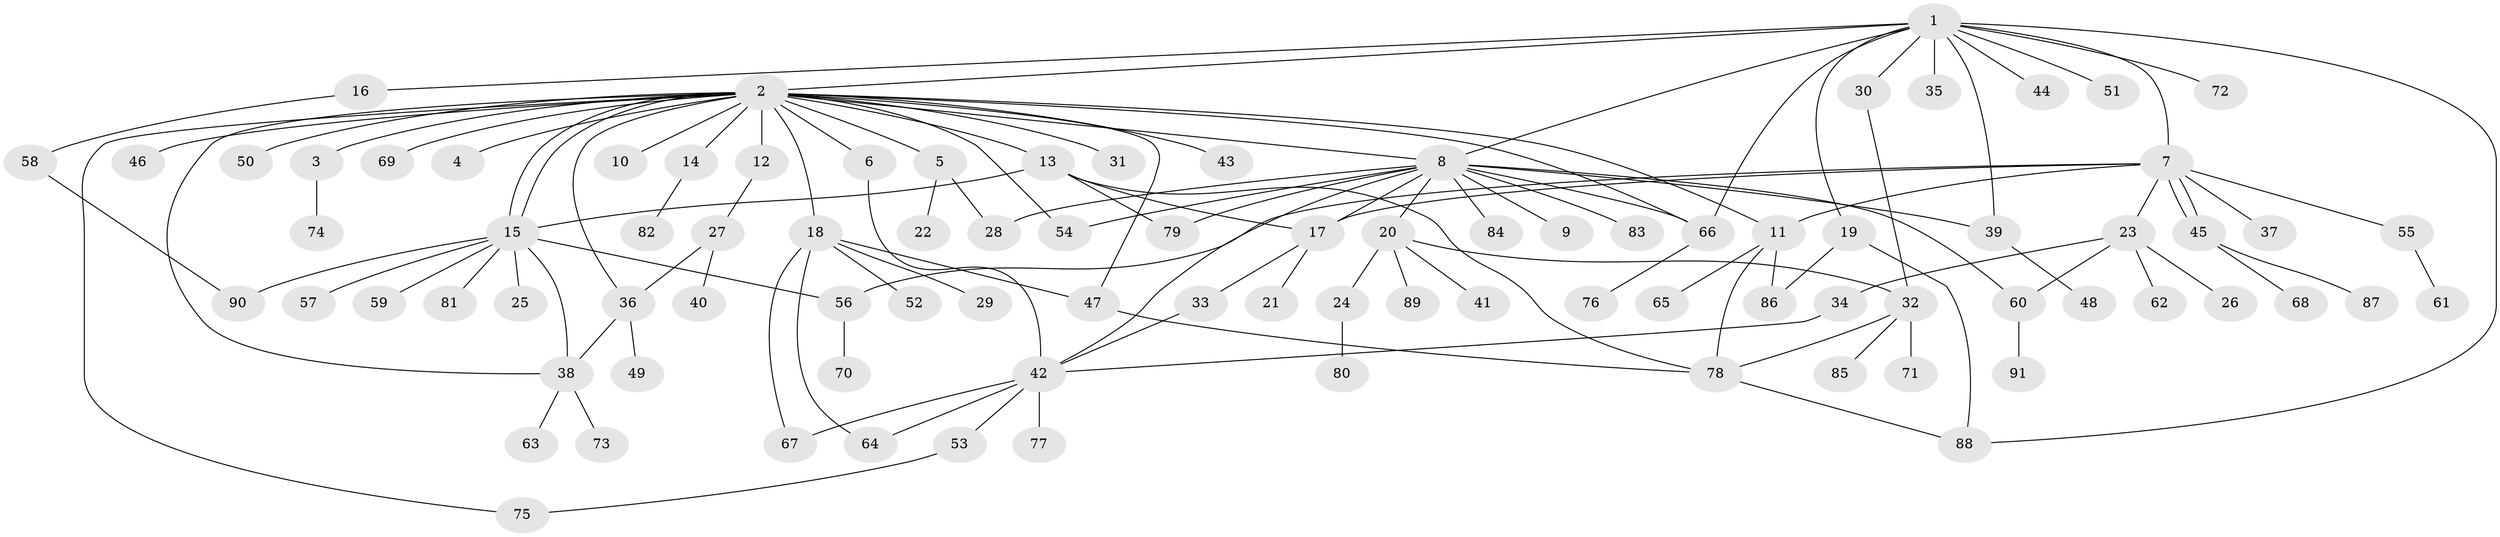 // coarse degree distribution, {1: 0.7777777777777778, 7: 0.022222222222222223, 2: 0.13333333333333333, 12: 0.022222222222222223, 18: 0.044444444444444446}
// Generated by graph-tools (version 1.1) at 2025/50/03/04/25 21:50:34]
// undirected, 91 vertices, 123 edges
graph export_dot {
graph [start="1"]
  node [color=gray90,style=filled];
  1;
  2;
  3;
  4;
  5;
  6;
  7;
  8;
  9;
  10;
  11;
  12;
  13;
  14;
  15;
  16;
  17;
  18;
  19;
  20;
  21;
  22;
  23;
  24;
  25;
  26;
  27;
  28;
  29;
  30;
  31;
  32;
  33;
  34;
  35;
  36;
  37;
  38;
  39;
  40;
  41;
  42;
  43;
  44;
  45;
  46;
  47;
  48;
  49;
  50;
  51;
  52;
  53;
  54;
  55;
  56;
  57;
  58;
  59;
  60;
  61;
  62;
  63;
  64;
  65;
  66;
  67;
  68;
  69;
  70;
  71;
  72;
  73;
  74;
  75;
  76;
  77;
  78;
  79;
  80;
  81;
  82;
  83;
  84;
  85;
  86;
  87;
  88;
  89;
  90;
  91;
  1 -- 2;
  1 -- 7;
  1 -- 8;
  1 -- 16;
  1 -- 19;
  1 -- 30;
  1 -- 35;
  1 -- 39;
  1 -- 44;
  1 -- 51;
  1 -- 66;
  1 -- 72;
  1 -- 88;
  2 -- 3;
  2 -- 4;
  2 -- 5;
  2 -- 6;
  2 -- 8;
  2 -- 10;
  2 -- 11;
  2 -- 12;
  2 -- 13;
  2 -- 14;
  2 -- 15;
  2 -- 15;
  2 -- 18;
  2 -- 31;
  2 -- 36;
  2 -- 38;
  2 -- 43;
  2 -- 46;
  2 -- 47;
  2 -- 50;
  2 -- 54;
  2 -- 66;
  2 -- 69;
  2 -- 75;
  3 -- 74;
  5 -- 22;
  5 -- 28;
  6 -- 42;
  7 -- 11;
  7 -- 17;
  7 -- 23;
  7 -- 37;
  7 -- 45;
  7 -- 45;
  7 -- 55;
  7 -- 56;
  8 -- 9;
  8 -- 17;
  8 -- 20;
  8 -- 28;
  8 -- 39;
  8 -- 42;
  8 -- 54;
  8 -- 60;
  8 -- 66;
  8 -- 79;
  8 -- 83;
  8 -- 84;
  11 -- 65;
  11 -- 78;
  11 -- 86;
  12 -- 27;
  13 -- 15;
  13 -- 17;
  13 -- 78;
  13 -- 79;
  14 -- 82;
  15 -- 25;
  15 -- 38;
  15 -- 56;
  15 -- 57;
  15 -- 59;
  15 -- 81;
  15 -- 90;
  16 -- 58;
  17 -- 21;
  17 -- 33;
  18 -- 29;
  18 -- 47;
  18 -- 52;
  18 -- 64;
  18 -- 67;
  19 -- 86;
  19 -- 88;
  20 -- 24;
  20 -- 32;
  20 -- 41;
  20 -- 89;
  23 -- 26;
  23 -- 34;
  23 -- 60;
  23 -- 62;
  24 -- 80;
  27 -- 36;
  27 -- 40;
  30 -- 32;
  32 -- 71;
  32 -- 78;
  32 -- 85;
  33 -- 42;
  34 -- 42;
  36 -- 38;
  36 -- 49;
  38 -- 63;
  38 -- 73;
  39 -- 48;
  42 -- 53;
  42 -- 64;
  42 -- 67;
  42 -- 77;
  45 -- 68;
  45 -- 87;
  47 -- 78;
  53 -- 75;
  55 -- 61;
  56 -- 70;
  58 -- 90;
  60 -- 91;
  66 -- 76;
  78 -- 88;
}
